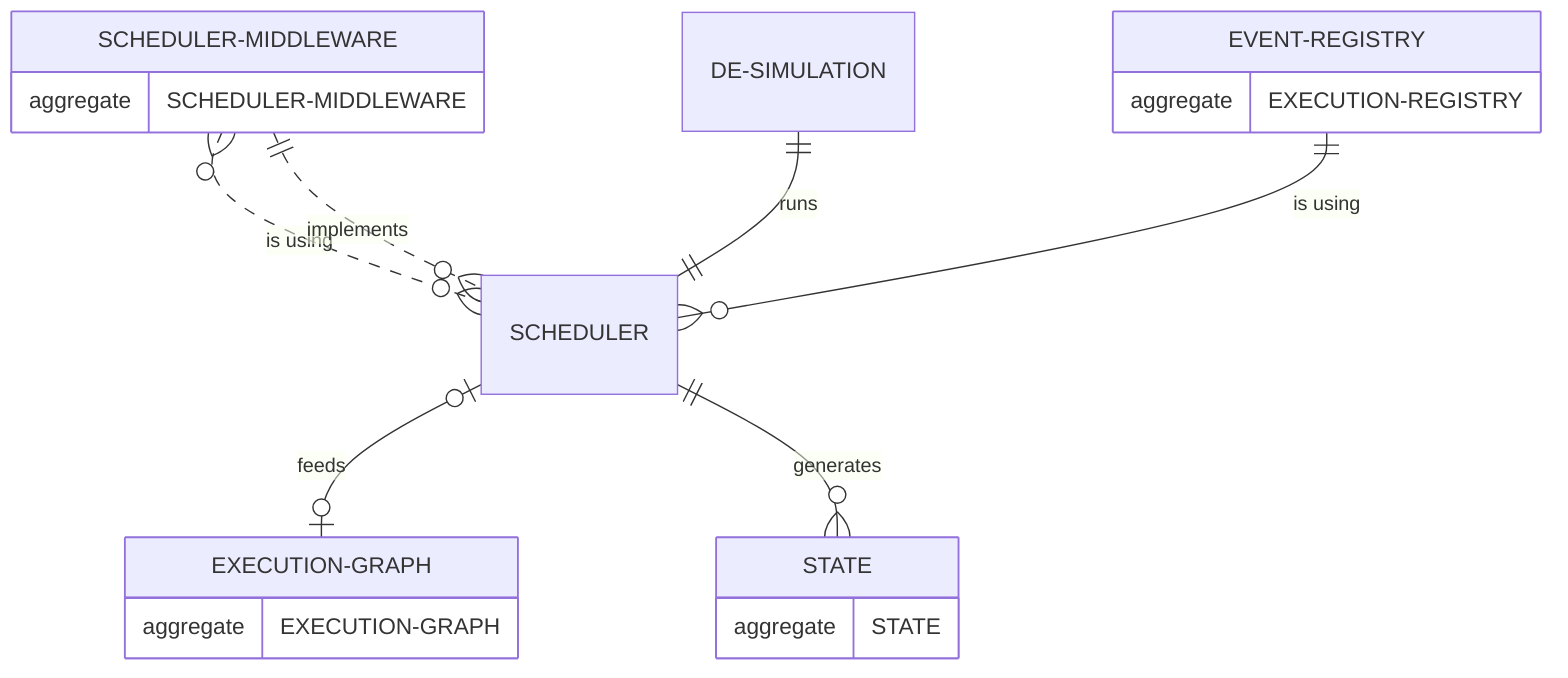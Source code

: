 erDiagram
    SCHEDULER-MIDDLEWARE{
	    aggregate SCHEDULER-MIDDLEWARE}
    EXECUTION-GRAPH{
	    aggregate EXECUTION-GRAPH}
    STATE {
        aggregate STATE}
	EVENT-REGISTRY{
	    aggregate EXECUTION-REGISTRY}

    SCHEDULER-MIDDLEWARE o{..o{ SCHEDULER : "is using"
    SCHEDULER-MIDDLEWARE ||..o{ SCHEDULER : "implements"
    DE-SIMULATION ||--|| SCHEDULER : "runs"
    EVENT-REGISTRY ||--o{ SCHEDULER : "is using"
    SCHEDULER o|--o| EXECUTION-GRAPH  : "feeds"
    SCHEDULER ||--o{ STATE : "generates"